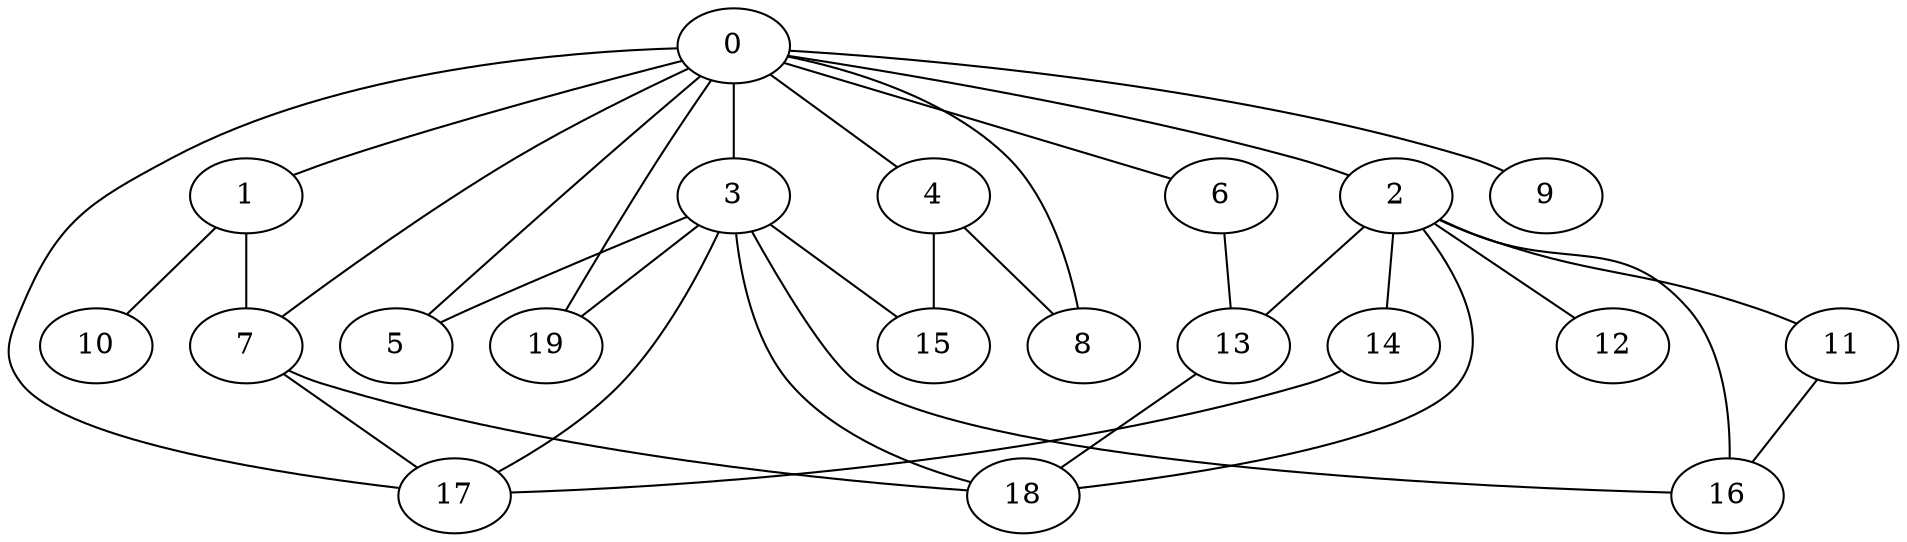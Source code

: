 graph graphname {0--1
0--2
0--3
0--4
0--5
0--6
0--7
0--8
0--9
0--17
0--19
1--7
1--10
2--11
2--12
2--13
2--14
2--16
2--18
3--5
3--15
3--16
3--17
3--18
3--19
4--8
4--15
6--13
7--17
7--18
11--16
13--18
14--17
}